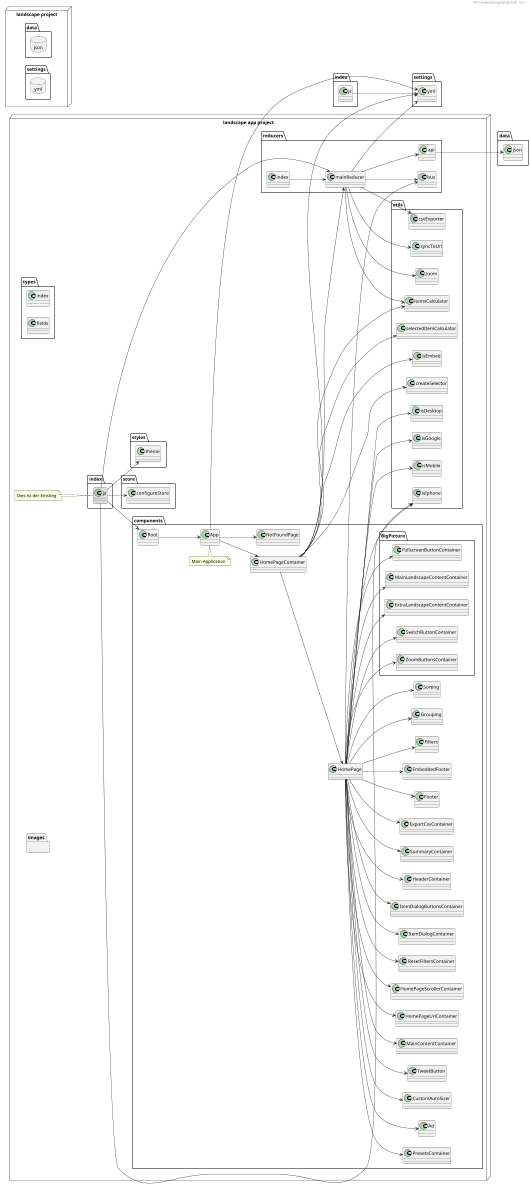 @startuml R+V Anwendungslandschaft ./src/
'allow_mixing
left to right direction
scale max 1700*1200
header R+V Anwendungslandschaft ./src/

node "landscape app project" {
    package "components"  {
        class "App"
        class "HomePage"
        class "HomePageContainer"
        class "NotFoundPage"
        class "Root"
        class Filters
       	class Grouping
       	class Sorting
       	class PresetsContainer
       	class Ad
       	class CustomAutoSizer
       	class TweetButton
       	class MainContentContainer
       	class HomePageUrlContainer
       	class HomePageScrollerContainer
       	class ResetFiltersContainer
       	class ItemDialogContainer
       	class ItemDialogButtonsContainer
       	class HeaderContainer
       	class SummaryContainer
       	class ExportCsvContainer
       	class Footer
       	class EmbeddedFooter

        package BigPicture {
            class MainLandscapeContentContainer
            class ExtraLandscapeContentContainer
            class SwitchButtonContainer
            class ZoomButtonsContainer
            class FullscreenButtonContainer
        }

        HomePage --> Filters
       	HomePage --> Grouping
       	HomePage --> Sorting
       	HomePage --> PresetsContainer
       	HomePage --> Ad
       	HomePage --> CustomAutoSizer
       	HomePage --> TweetButton
       	HomePage --> MainContentContainer
       	HomePage --> HomePageUrlContainer
       	HomePage --> HomePageScrollerContainer
       	HomePage --> ResetFiltersContainer
       	HomePage --> ItemDialogContainer
       	HomePage --> ItemDialogButtonsContainer
       	HomePage --> HeaderContainer
       	HomePage --> SummaryContainer
       	HomePage --> ExportCsvContainer
       	HomePage --> Footer
       	HomePage --> EmbeddedFooter
       	HomePage --> MainLandscapeContentContainer
       	HomePage --> ExtraLandscapeContentContainer
       	HomePage --> SwitchButtonContainer
       	HomePage --> ZoomButtonsContainer
       	HomePage --> FullscreenButtonContainer

        Root --> App
        App --> HomePageContainer
        App --> NotFoundPage
        HomePageContainer --> HomePage

        note top of App
            Main Application
        end note
    }
    package "images" {
    }

    package "reducers" {
        class "api"
        class "bus"
        class "index"
        class "mainReducer"
        index --> mainReducer
    }

    package "store" {
        class "configureStore"
    }
    
    package "styles" {
        class "theme" 
    }

    package "types" {
        class index
		class fields
    }

    package "utils" {
        class "createSelector"
        class "csvExporter"
        class "isEmbed"
        class "isIphone"
        class "isMobile"
        class "isDesktop"
        class "isGoogle"
        class "itemsCalculator"
        class "selectedItemCalculator"
        class "syncToUrl"
        class "zoom"
    }
    class "index.js" #DDDDDD
    note left of index.js 
        Dies ist der Einstieg
    end note

    index.js --> configureStore
    index.js --> Root
    index.js --> mainReducer
    index.js --> theme
    index.js --> isIphone

    HomePageContainer --> createSelector
    HomePageContainer --> mainReducer
    HomePageContainer --> isEmbed
    HomePageContainer --> itemsCalculator
    HomePageContainer --> selectedItemCalculator

   	HomePage --> isIphone
   	HomePage --> isMobile
   	HomePage --> isDesktop
   	HomePage --> isGoogle
   	HomePage --> bus
    
}

node "landscape project" {
    database "data.json" {

    }
    database "settings.yml" {

    }
}

api --> data.json
mainReducer --> api
mainReducer --> bus
mainReducer --> syncToUrl
mainReducer --> zoom
mainReducer --> itemsCalculator
mainReducer --> csvExporter
mainReducer --> settings.yml
index.js --> settings.yml
App --> settings.yml
HomePageContainer --> settings.yml
@enduml
